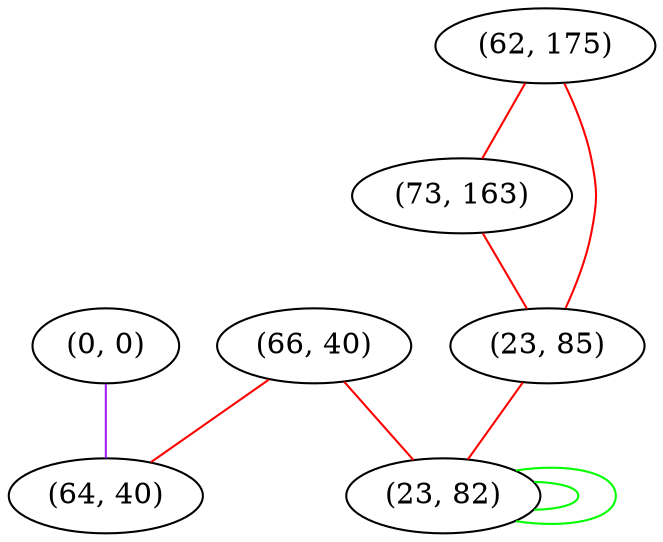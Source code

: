 graph "" {
"(0, 0)";
"(62, 175)";
"(66, 40)";
"(73, 163)";
"(23, 85)";
"(64, 40)";
"(23, 82)";
"(0, 0)" -- "(64, 40)"  [color=purple, key=0, weight=4];
"(62, 175)" -- "(23, 85)"  [color=red, key=0, weight=1];
"(62, 175)" -- "(73, 163)"  [color=red, key=0, weight=1];
"(66, 40)" -- "(64, 40)"  [color=red, key=0, weight=1];
"(66, 40)" -- "(23, 82)"  [color=red, key=0, weight=1];
"(73, 163)" -- "(23, 85)"  [color=red, key=0, weight=1];
"(23, 85)" -- "(23, 82)"  [color=red, key=0, weight=1];
"(23, 82)" -- "(23, 82)"  [color=green, key=0, weight=2];
"(23, 82)" -- "(23, 82)"  [color=green, key=1, weight=2];
}
